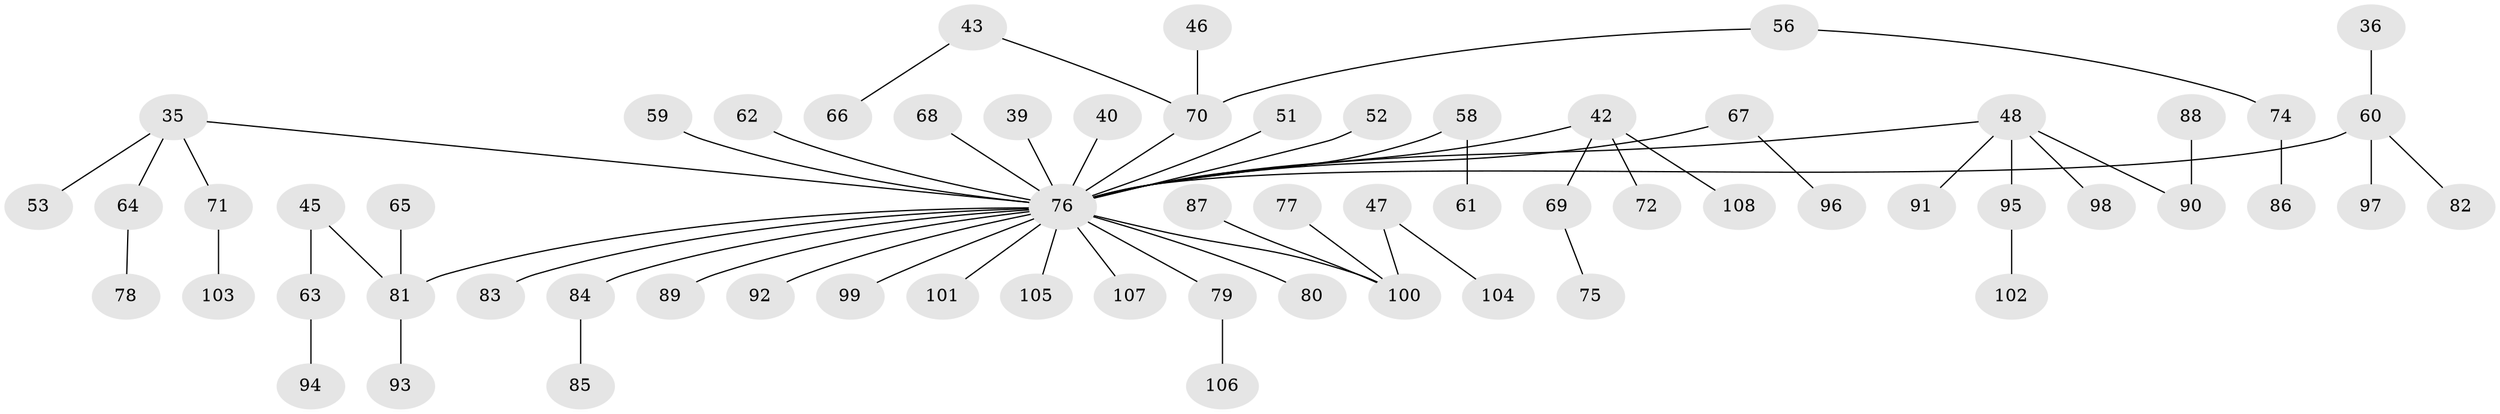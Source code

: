 // original degree distribution, {5: 0.027777777777777776, 7: 0.009259259259259259, 4: 0.07407407407407407, 2: 0.25, 6: 0.009259259259259259, 3: 0.14814814814814814, 1: 0.48148148148148145}
// Generated by graph-tools (version 1.1) at 2025/56/03/04/25 21:56:03]
// undirected, 64 vertices, 63 edges
graph export_dot {
graph [start="1"]
  node [color=gray90,style=filled];
  35;
  36;
  39;
  40;
  42 [super="+26+38"];
  43;
  45 [super="+37"];
  46;
  47;
  48 [super="+14+28"];
  51;
  52;
  53;
  56 [super="+33"];
  58;
  59;
  60 [super="+21+24"];
  61;
  62;
  63;
  64;
  65;
  66;
  67;
  68;
  69;
  70 [super="+10"];
  71;
  72;
  74;
  75;
  76 [super="+55+50"];
  77;
  78;
  79;
  80;
  81 [super="+9+8+31"];
  82;
  83;
  84;
  85;
  86;
  87;
  88;
  89;
  90 [super="+73"];
  91;
  92;
  93;
  94;
  95;
  96;
  97;
  98;
  99;
  100 [super="+25+18+17+29"];
  101;
  102;
  103;
  104;
  105;
  106;
  107;
  108;
  35 -- 53;
  35 -- 64;
  35 -- 71;
  35 -- 76;
  36 -- 60;
  39 -- 76;
  40 -- 76;
  42 -- 69;
  42 -- 72;
  42 -- 108;
  42 -- 76;
  43 -- 66;
  43 -- 70;
  45 -- 81;
  45 -- 63;
  46 -- 70;
  47 -- 104;
  47 -- 100;
  48 -- 95;
  48 -- 98;
  48 -- 91;
  48 -- 76;
  48 -- 90;
  51 -- 76;
  52 -- 76;
  56 -- 74;
  56 -- 70;
  58 -- 61;
  58 -- 76;
  59 -- 76;
  60 -- 82;
  60 -- 97;
  60 -- 76;
  62 -- 76;
  63 -- 94;
  64 -- 78;
  65 -- 81;
  67 -- 96;
  67 -- 76;
  68 -- 76;
  69 -- 75;
  70 -- 76;
  71 -- 103;
  74 -- 86;
  76 -- 101;
  76 -- 79;
  76 -- 80;
  76 -- 81;
  76 -- 83;
  76 -- 84;
  76 -- 89;
  76 -- 92;
  76 -- 99;
  76 -- 100;
  76 -- 105;
  76 -- 107;
  77 -- 100;
  79 -- 106;
  81 -- 93;
  84 -- 85;
  87 -- 100;
  88 -- 90;
  95 -- 102;
}

